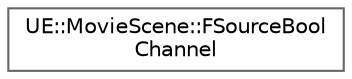 digraph "Graphical Class Hierarchy"
{
 // INTERACTIVE_SVG=YES
 // LATEX_PDF_SIZE
  bgcolor="transparent";
  edge [fontname=Helvetica,fontsize=10,labelfontname=Helvetica,labelfontsize=10];
  node [fontname=Helvetica,fontsize=10,shape=box,height=0.2,width=0.4];
  rankdir="LR";
  Node0 [id="Node000000",label="UE::MovieScene::FSourceBool\lChannel",height=0.2,width=0.4,color="grey40", fillcolor="white", style="filled",URL="$df/da7/structUE_1_1MovieScene_1_1FSourceBoolChannel.html",tooltip="The component data for evaluating a bool channel."];
}
